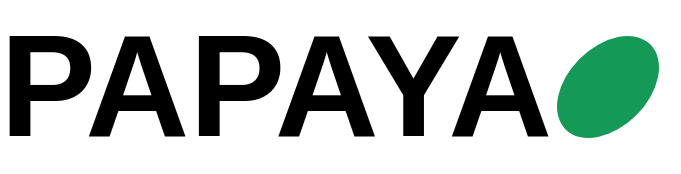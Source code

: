 <mxfile version="26.0.16">
  <diagram name="Page-1" id="HMEA5NjMWXU1LRbanbm2">
    <mxGraphModel dx="1434" dy="903" grid="0" gridSize="10" guides="1" tooltips="1" connect="1" arrows="1" fold="1" page="0" pageScale="1" pageWidth="850" pageHeight="1100" math="0" shadow="0">
      <root>
        <mxCell id="0" />
        <mxCell id="1" parent="0" />
        <mxCell id="L9rfSnO900uDvdXRjHnt-1" value="PAPAYA" style="text;html=1;align=left;verticalAlign=top;whiteSpace=wrap;rounded=0;fontSize=72;fontStyle=1;spacing=0;spacingTop=-23;spacingLeft=-5;" vertex="1" parent="1">
          <mxGeometry x="40" y="40" width="270" height="50" as="geometry" />
        </mxCell>
        <mxCell id="L9rfSnO900uDvdXRjHnt-2" value="" style="ellipse;whiteSpace=wrap;html=1;fillColor=#159957;strokeColor=none;rotation=-45;aspect=fixed;" vertex="1" parent="1">
          <mxGeometry x="309" y="45.5" width="60" height="40" as="geometry" />
        </mxCell>
      </root>
    </mxGraphModel>
  </diagram>
</mxfile>
